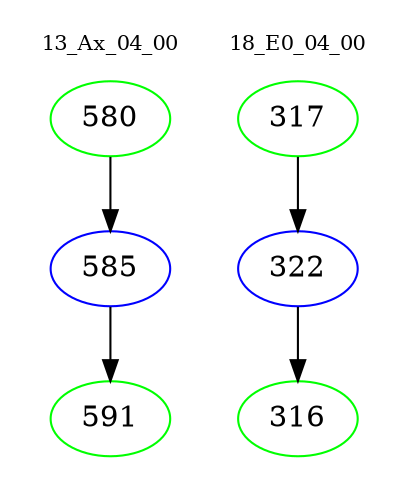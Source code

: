 digraph{
subgraph cluster_0 {
color = white
label = "13_Ax_04_00";
fontsize=10;
T0_580 [label="580", color="green"]
T0_580 -> T0_585 [color="black"]
T0_585 [label="585", color="blue"]
T0_585 -> T0_591 [color="black"]
T0_591 [label="591", color="green"]
}
subgraph cluster_1 {
color = white
label = "18_E0_04_00";
fontsize=10;
T1_317 [label="317", color="green"]
T1_317 -> T1_322 [color="black"]
T1_322 [label="322", color="blue"]
T1_322 -> T1_316 [color="black"]
T1_316 [label="316", color="green"]
}
}
